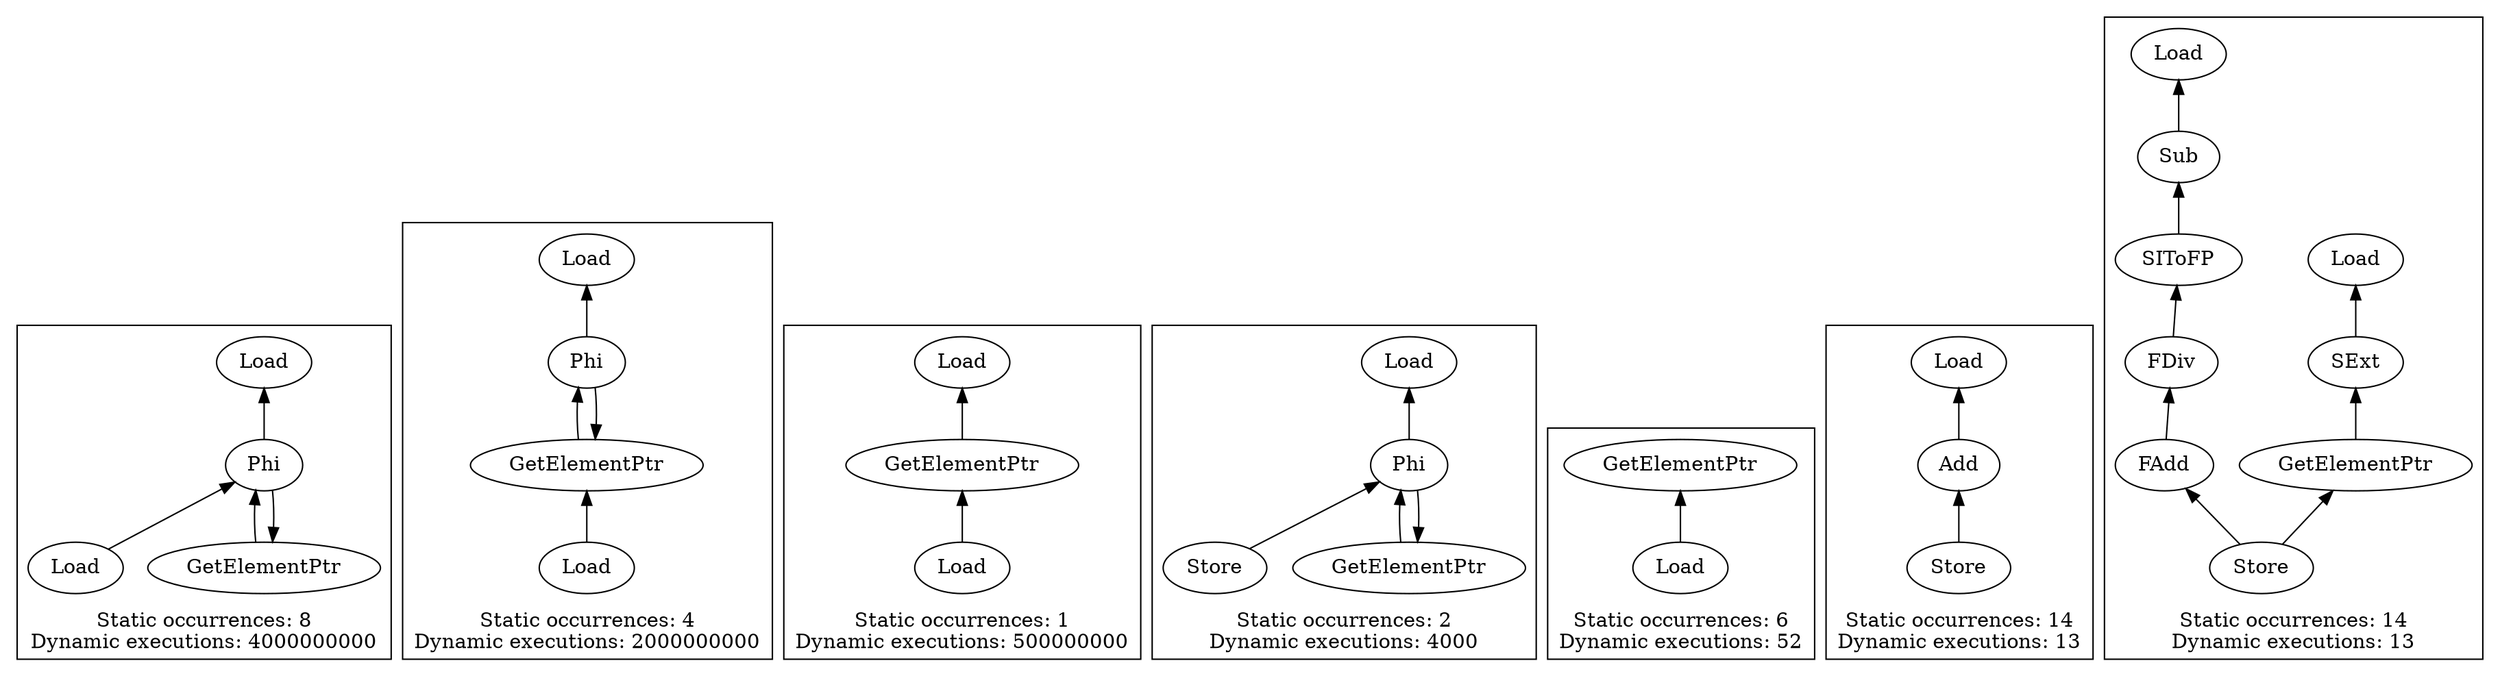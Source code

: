 strict digraph {
rankdir=BT
subgraph {
"0_215" [label="GetElementPtr"]
"0_213" [label="Phi"]
"0_215" -> "0_213"
{
rank=min
"0_216" [label="Load"]
}
"0_216" -> "0_213"
"0_213" -> "0_215"
"0_201" [label="Load"]
"0_213" -> "0_201"
cluster=true
label="Static occurrences: 8\nDynamic executions: 4000000000"
}
subgraph {
"1_383" [label="GetElementPtr"]
"1_381" [label="Phi"]
"1_383" -> "1_381"
{
rank=min
"1_384" [label="Load"]
}
"1_384" -> "1_383"
"1_381" -> "1_383"
"1_369" [label="Load"]
"1_381" -> "1_369"
cluster=true
label="Static occurrences: 4\nDynamic executions: 2000000000"
}
subgraph {
"2_182" [label="GetElementPtr"]
"2_154" [label="Load"]
"2_182" -> "2_154"
{
rank=min
"2_183" [label="Load"]
}
"2_183" -> "2_182"
cluster=true
label="Static occurrences: 1\nDynamic executions: 500000000"
}
subgraph {
"3_141" [label="GetElementPtr"]
"3_140" [label="Phi"]
"3_141" -> "3_140"
"3_140" -> "3_141"
"3_136" [label="Load"]
"3_140" -> "3_136"
{
rank=min
"3_142" [label="Store"]
}
"3_142" -> "3_140"
cluster=true
label="Static occurrences: 2\nDynamic executions: 4000"
}
subgraph {
{
rank=min
"4_14" [label="Load"]
}
"4_13" [label="GetElementPtr"]
"4_14" -> "4_13"
cluster=true
label="Static occurrences: 6\nDynamic executions: 52"
}
subgraph {
"5_104" [label="Add"]
"5_103" [label="Load"]
"5_104" -> "5_103"
{
rank=min
"5_105" [label="Store"]
}
"5_105" -> "5_104"
cluster=true
label="Static occurrences: 14\nDynamic executions: 13"
}
subgraph {
"6_102" [label="FAdd"]
"6_101" [label="FDiv"]
"6_102" -> "6_101"
"6_100" [label="SIToFP"]
"6_101" -> "6_100"
"6_107" [label="GetElementPtr"]
"6_106" [label="SExt"]
"6_107" -> "6_106"
"6_103" [label="Load"]
"6_106" -> "6_103"
"6_99" [label="Sub"]
"6_100" -> "6_99"
{
rank=min
"6_108" [label="Store"]
}
"6_108" -> "6_102"
"6_108" -> "6_107"
"6_98" [label="Load"]
"6_99" -> "6_98"
cluster=true
label="Static occurrences: 14\nDynamic executions: 13"
}
}
